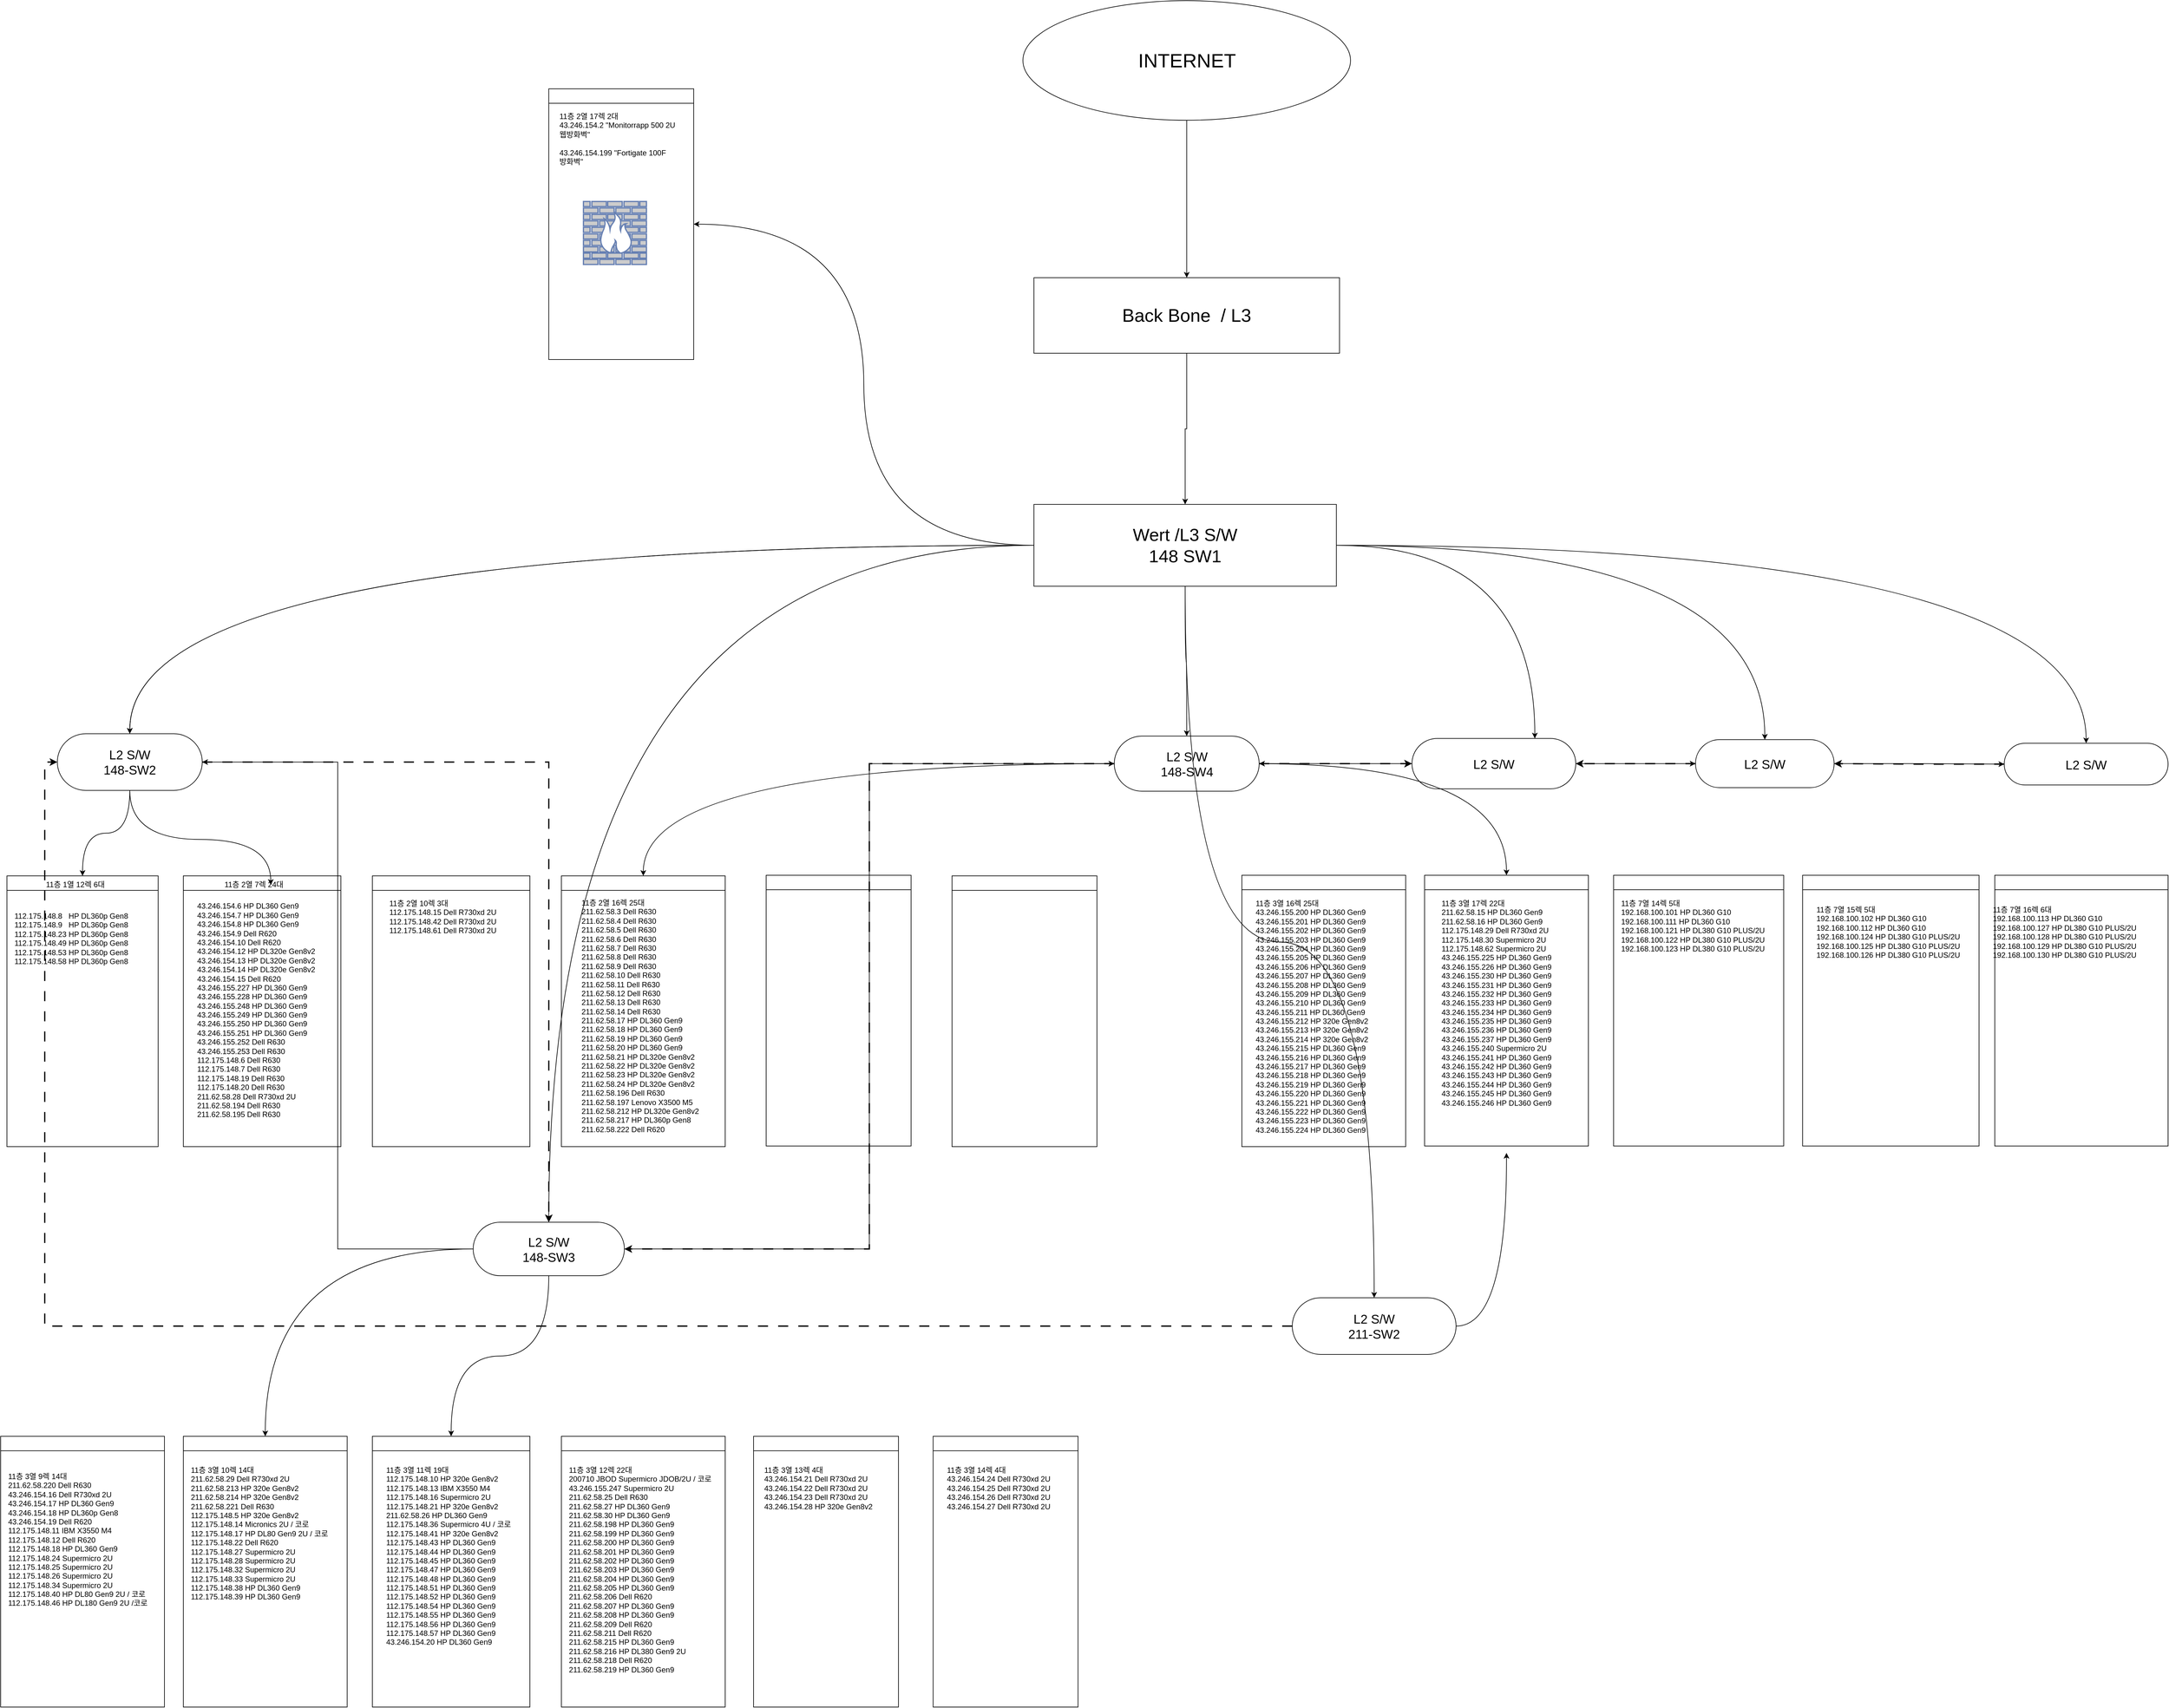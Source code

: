 <mxfile version="25.0.1">
  <diagram name="Page-1" id="d66fe2ae-3e9f-cf2f-6d29-e24063ad5d60">
    <mxGraphModel dx="4097" dy="3093" grid="1" gridSize="10" guides="1" tooltips="1" connect="1" arrows="1" fold="1" page="1" pageScale="1" pageWidth="1100" pageHeight="850" background="none" math="0" shadow="0">
      <root>
        <mxCell id="0" />
        <mxCell id="1" parent="0" />
        <mxCell id="PqdqEDUBdjDF1gWttpi3-37" value="&lt;span style=&quot;font-weight: 400;&quot;&gt;&amp;nbsp; &amp;nbsp; &amp;nbsp; &amp;nbsp; &amp;nbsp; &amp;nbsp; &amp;nbsp; &amp;nbsp; &amp;nbsp; 11층 1열 12렉 6대&lt;/span&gt;" style="swimlane;whiteSpace=wrap;html=1;rounded=0;align=left;verticalAlign=top;arcSize=50;fontFamily=Helvetica;fontSize=12;fontColor=default;fillColor=none;gradientColor=none;swimlaneLine=1;" vertex="1" parent="1">
          <mxGeometry x="170" y="560" width="240" height="430" as="geometry">
            <mxRectangle x="170" y="560" width="130" height="30" as="alternateBounds" />
          </mxGeometry>
        </mxCell>
        <mxCell id="PqdqEDUBdjDF1gWttpi3-35" value="112.175.148.8&amp;nbsp; &amp;nbsp;HP DL360p Gen8&#x9;&lt;br&gt;112.175.148.9&amp;nbsp; &amp;nbsp;HP DL360p Gen8&#x9;&lt;br&gt;112.175.148.23&#x9;&#x9;HP DL360p Gen8&#x9;&lt;br&gt;112.175.148.49&#x9;&#x9;HP DL360p Gen8&#x9;&lt;br&gt;112.175.148.53&#x9;&#x9;HP DL360p Gen8&#x9;&lt;br&gt;112.175.148.58&#x9;&#x9;HP DL360p Gen8" style="text;whiteSpace=wrap;html=1;fontFamily=Helvetica;fontSize=12;fontColor=default;" vertex="1" parent="PqdqEDUBdjDF1gWttpi3-37">
          <mxGeometry x="10" y="50" width="190" height="120" as="geometry" />
        </mxCell>
        <mxCell id="PqdqEDUBdjDF1gWttpi3-38" value="&lt;span style=&quot;font-weight: 400;&quot;&gt;&amp;nbsp; &amp;nbsp; &amp;nbsp; &amp;nbsp; &amp;nbsp; &amp;nbsp; &amp;nbsp; &amp;nbsp; &amp;nbsp; &amp;nbsp;11층 2열 7렉 24대&lt;/span&gt;" style="swimlane;whiteSpace=wrap;html=1;rounded=0;align=left;verticalAlign=top;arcSize=50;fontFamily=Helvetica;fontSize=12;fontColor=default;fillColor=none;gradientColor=none;swimlaneLine=1;" vertex="1" parent="1">
          <mxGeometry x="450" y="560" width="250" height="430" as="geometry">
            <mxRectangle x="170" y="560" width="130" height="30" as="alternateBounds" />
          </mxGeometry>
        </mxCell>
        <mxCell id="PqdqEDUBdjDF1gWttpi3-41" value="&lt;br&gt;43.246.154.6&#x9;&#x9;HP DL360 Gen9&#x9;&lt;br&gt;43.246.154.7&#x9;&#x9;HP DL360 Gen9&#x9;&lt;br&gt;43.246.154.8&#x9;&#x9;HP DL360 Gen9&#x9;&lt;br&gt;43.246.154.9&#x9;&#x9;Dell R620&#x9;&lt;br&gt;43.246.154.10&#x9;&#x9;Dell R620&#x9;&lt;br&gt;43.246.154.12&#x9;&#x9;HP DL320e Gen8v2&#x9;&lt;br&gt;43.246.154.13&#x9;&#x9;HP DL320e Gen8v2&#x9;&lt;br&gt;43.246.154.14&#x9;&#x9;HP DL320e Gen8v2&#x9;&lt;br&gt;43.246.154.15&#x9;&#x9;Dell R620&#x9;&lt;br&gt;43.246.155.227&#x9;&#x9;HP DL360 Gen9&#x9;&lt;br&gt;43.246.155.228&#x9;&#x9;HP DL360 Gen9&#x9;&lt;br&gt;43.246.155.248&#x9;&#x9;HP DL360 Gen9&#x9;&lt;br&gt;43.246.155.249&#x9;&#x9;HP DL360 Gen9&#x9;&lt;br&gt;43.246.155.250&#x9;&#x9;HP DL360 Gen9&#x9;&lt;br&gt;43.246.155.251&#x9;&#x9;HP DL360 Gen9&#x9;&lt;br&gt;43.246.155.252&#x9;&#x9;Dell R630&#x9;&lt;br&gt;43.246.155.253&#x9;&#x9;Dell R630&#x9;&lt;br&gt;112.175.148.6&#x9;&#x9;Dell R630&#x9;&lt;br&gt;112.175.148.7&#x9;&#x9;Dell R630&#x9;&lt;br&gt;112.175.148.19&#x9;&#x9;Dell R630&#x9;&lt;br&gt;112.175.148.20&#x9;&#x9;Dell R630&#x9;&lt;br&gt;211.62.58.28&#x9;&#x9;Dell R730xd 2U&#x9;&lt;br&gt;211.62.58.194&#x9;&#x9;Dell R630&#x9;&lt;br&gt;211.62.58.195&#x9;&#x9;Dell R630" style="text;whiteSpace=wrap;html=1;fontFamily=Helvetica;fontSize=12;fontColor=default;" vertex="1" parent="PqdqEDUBdjDF1gWttpi3-38">
          <mxGeometry x="20" y="20" width="190" height="380" as="geometry" />
        </mxCell>
        <mxCell id="PqdqEDUBdjDF1gWttpi3-43" value="" style="swimlane;whiteSpace=wrap;html=1;rounded=0;align=left;verticalAlign=top;arcSize=50;fontFamily=Helvetica;fontSize=12;fontColor=default;fillColor=none;gradientColor=none;swimlaneLine=1;" vertex="1" parent="1">
          <mxGeometry x="750" y="560" width="250" height="430" as="geometry">
            <mxRectangle x="170" y="560" width="130" height="30" as="alternateBounds" />
          </mxGeometry>
        </mxCell>
        <mxCell id="PqdqEDUBdjDF1gWttpi3-42" value="11층 2열 10렉 3대&#x9;&#x9;&#x9;&#xa;112.175.148.15&#x9;&#x9;Dell R730xd 2U&#x9;&#xa;112.175.148.42&#x9;&#x9;Dell R730xd 2U&#x9;&#xa;112.175.148.61&#x9;&#x9;Dell R730xd 2U" style="text;whiteSpace=wrap;html=1;fontFamily=Helvetica;fontSize=12;fontColor=default;" vertex="1" parent="PqdqEDUBdjDF1gWttpi3-43">
          <mxGeometry x="25" y="30" width="200" height="80" as="geometry" />
        </mxCell>
        <mxCell id="PqdqEDUBdjDF1gWttpi3-47" value="" style="swimlane;whiteSpace=wrap;html=1;rounded=0;align=left;verticalAlign=top;arcSize=50;fontFamily=Helvetica;fontSize=12;fontColor=default;fillColor=none;gradientColor=none;swimlaneLine=1;" vertex="1" parent="1">
          <mxGeometry x="1050" y="560" width="260" height="430" as="geometry">
            <mxRectangle x="170" y="560" width="130" height="30" as="alternateBounds" />
          </mxGeometry>
        </mxCell>
        <mxCell id="PqdqEDUBdjDF1gWttpi3-51" value="11층 2열 16렉 25대 &#x9;&#x9;&#x9;&#xa;211.62.58.3&#x9;&#x9;Dell R630&#x9;&#xa;211.62.58.4&#x9;&#x9;Dell R630&#x9;&#xa;211.62.58.5&#x9;&#x9;Dell R630&#x9;&#xa;211.62.58.6&#x9;&#x9;Dell R630&#x9;&#xa;211.62.58.7&#x9;&#x9;Dell R630&#x9;&#xa;211.62.58.8&#x9;&#x9;Dell R630&#x9;&#xa;211.62.58.9&#x9;&#x9;Dell R630&#x9;&#xa;211.62.58.10&#x9;&#x9;Dell R630&#x9;&#xa;211.62.58.11&#x9;&#x9;Dell R630&#x9;&#xa;211.62.58.12&#x9;&#x9;Dell R630&#x9;&#xa;211.62.58.13&#x9;&#x9;Dell R630&#x9;&#xa;211.62.58.14&#x9;&#x9;Dell R630&#x9;&#xa;211.62.58.17&#x9;&#x9;HP DL360 Gen9&#x9;&#xa;211.62.58.18&#x9;&#x9;HP DL360 Gen9&#x9;&#xa;211.62.58.19&#x9;&#x9;HP DL360 Gen9&#x9;&#xa;211.62.58.20&#x9;&#x9;HP DL360 Gen9&#x9;&#xa;211.62.58.21&#x9;&#x9;HP DL320e Gen8v2&#x9;&#xa;211.62.58.22&#x9;&#x9;HP DL320e Gen8v2&#x9;&#xa;211.62.58.23&#x9;&#x9;HP DL320e Gen8v2&#x9;&#xa;211.62.58.24&#x9;&#x9;HP DL320e Gen8v2&#x9;&#xa;211.62.58.196&#x9;&#x9;Dell R630&#x9;&#xa;211.62.58.197&#x9;&#x9;Lenovo X3500 M5&#x9;&#xa;211.62.58.212&#x9;&#x9;HP DL320e Gen8v2&#x9;&#xa;211.62.58.217&#x9;&#x9;HP DL360p Gen8&#x9;&#xa;211.62.58.222&#x9;&#x9;Dell R620" style="text;whiteSpace=wrap;html=1;fontFamily=Helvetica;fontSize=12;fontColor=default;" vertex="1" parent="PqdqEDUBdjDF1gWttpi3-47">
          <mxGeometry x="30" y="29" width="230" height="400" as="geometry" />
        </mxCell>
        <mxCell id="PqdqEDUBdjDF1gWttpi3-55" value="" style="swimlane;whiteSpace=wrap;html=1;rounded=0;align=left;verticalAlign=top;arcSize=50;fontFamily=Helvetica;fontSize=12;fontColor=default;fillColor=none;gradientColor=none;swimlaneLine=1;" vertex="1" parent="1">
          <mxGeometry x="160" y="1450" width="260" height="430" as="geometry">
            <mxRectangle x="170" y="560" width="130" height="30" as="alternateBounds" />
          </mxGeometry>
        </mxCell>
        <mxCell id="PqdqEDUBdjDF1gWttpi3-65" value="11층 3열 9렉 14대&#x9;&#x9;&#x9;&#xa;211.62.58.220&#x9;&#x9;Dell R630&#x9;&#xa;43.246.154.16&#x9;&#x9;Dell R730xd 2U&#x9;&#xa;43.246.154.17&#x9;&#x9;HP DL360 Gen9&#x9;&#xa;43.246.154.18&#x9;&#x9;HP DL360p Gen8&#x9;&#xa;43.246.154.19&#x9;&#x9;Dell R620&#x9;&#xa;112.175.148.11&#x9;&#x9;IBM X3550 M4&#x9;&#xa;112.175.148.12&#x9;&#x9;Dell R620&#x9;&#xa;112.175.148.18&#x9;&#x9;HP DL360 Gen9&#x9;&#xa;112.175.148.24&#x9;&#x9;Supermicro 2U&#x9;&#xa;112.175.148.25&#x9;&#x9;Supermicro 2U&#x9;&#xa;112.175.148.26&#x9;&#x9;Supermicro 2U&#x9;&#xa;112.175.148.34&#x9;&#x9;Supermicro 2U&#x9;&#xa;112.175.148.40&#x9;&#x9;HP DL80 Gen9 2U / 코로&#x9;&#xa;112.175.148.46&#x9;&#x9;HP DL180 Gen9 2U /코로" style="text;whiteSpace=wrap;html=1;fontFamily=Helvetica;fontSize=12;fontColor=default;" vertex="1" parent="PqdqEDUBdjDF1gWttpi3-55">
          <mxGeometry x="10" y="50" width="250" height="240" as="geometry" />
        </mxCell>
        <mxCell id="PqdqEDUBdjDF1gWttpi3-57" value="" style="swimlane;whiteSpace=wrap;html=1;rounded=0;align=left;verticalAlign=top;arcSize=50;fontFamily=Helvetica;fontSize=12;fontColor=default;fillColor=none;gradientColor=none;swimlaneLine=1;" vertex="1" parent="1">
          <mxGeometry x="1030" y="-690" width="230" height="430" as="geometry">
            <mxRectangle x="170" y="560" width="130" height="30" as="alternateBounds" />
          </mxGeometry>
        </mxCell>
        <mxCell id="PqdqEDUBdjDF1gWttpi3-50" value="11층 2열 17렉 2대&#x9;&#x9;&#x9;&#xa;43.246.154.2&#x9;&#x9;&quot;Monitorrapp 500 2U&#xa;웹방화벽&quot;&#x9;&#xa;&#x9;&#x9;&#x9;&#xa;43.246.154.199&#x9;&#x9;&quot;Fortigate 100F&#xa;방화벽&quot;" style="text;whiteSpace=wrap;html=1;fontFamily=Helvetica;fontSize=12;fontColor=default;" vertex="1" parent="PqdqEDUBdjDF1gWttpi3-57">
          <mxGeometry x="15" y="30" width="200" height="100" as="geometry" />
        </mxCell>
        <mxCell id="PqdqEDUBdjDF1gWttpi3-92" value="" style="fontColor=#0066CC;verticalAlign=top;verticalLabelPosition=bottom;labelPosition=center;align=center;html=1;outlineConnect=0;fillColor=#CCCCCC;strokeColor=#6881B3;gradientColor=none;gradientDirection=north;strokeWidth=2;shape=mxgraph.networks.firewall;rounded=1;arcSize=50;fontFamily=Helvetica;fontSize=12;" vertex="1" parent="PqdqEDUBdjDF1gWttpi3-57">
          <mxGeometry x="55" y="179" width="100" height="100" as="geometry" />
        </mxCell>
        <mxCell id="PqdqEDUBdjDF1gWttpi3-58" value="" style="swimlane;whiteSpace=wrap;html=1;rounded=0;align=left;verticalAlign=top;arcSize=50;fontFamily=Helvetica;fontSize=12;fontColor=default;fillColor=none;gradientColor=none;swimlaneLine=1;" vertex="1" parent="1">
          <mxGeometry x="1670" y="560" width="230" height="430" as="geometry">
            <mxRectangle x="170" y="560" width="130" height="30" as="alternateBounds" />
          </mxGeometry>
        </mxCell>
        <mxCell id="PqdqEDUBdjDF1gWttpi3-60" value="" style="swimlane;whiteSpace=wrap;html=1;rounded=0;align=left;verticalAlign=top;arcSize=50;fontFamily=Helvetica;fontSize=12;fontColor=default;fillColor=none;gradientColor=none;swimlaneLine=1;" vertex="1" parent="1">
          <mxGeometry x="450" y="1450" width="260" height="430" as="geometry">
            <mxRectangle x="170" y="560" width="130" height="30" as="alternateBounds" />
          </mxGeometry>
        </mxCell>
        <mxCell id="PqdqEDUBdjDF1gWttpi3-66" value="11층 3열 10렉 14대&#x9;&#x9;&#x9;&#xa;211.62.58.29&#x9;&#x9;Dell R730xd 2U&#x9;&#xa;211.62.58.213&#x9;&#x9;HP 320e Gen8v2&#x9;&#xa;211.62.58.214&#x9;&#x9;HP 320e Gen8v2&#x9;&#xa;211.62.58.221&#x9;&#x9;Dell R630&#x9;&#xa;112.175.148.5&#x9;&#x9;HP 320e Gen8v2&#x9;&#xa;112.175.148.14&#x9;&#x9;Micronics 2U / 코로&#x9;&#xa;112.175.148.17&#x9;&#x9;HP DL80 Gen9 2U / 코로&#x9;&#xa;112.175.148.22&#x9;&#x9;Dell R620&#x9;&#xa;112.175.148.27&#x9;&#x9;Supermicro 2U&#x9;&#xa;112.175.148.28&#x9;&#x9;Supermicro 2U&#x9;&#xa;112.175.148.32&#x9;&#x9;Supermicro 2U&#x9;&#xa;112.175.148.33&#x9;&#x9;Supermicro 2U&#x9;&#xa;112.175.148.38&#x9;&#x9;HP DL360 Gen9&#x9;&#xa;112.175.148.39&#x9;&#x9;HP DL360 Gen9" style="text;whiteSpace=wrap;html=1;fontFamily=Helvetica;fontSize=12;fontColor=default;" vertex="1" parent="PqdqEDUBdjDF1gWttpi3-60">
          <mxGeometry x="10" y="40" width="250" height="240" as="geometry" />
        </mxCell>
        <mxCell id="PqdqEDUBdjDF1gWttpi3-61" value="" style="swimlane;whiteSpace=wrap;html=1;rounded=0;align=left;verticalAlign=top;arcSize=50;fontFamily=Helvetica;fontSize=12;fontColor=default;fillColor=none;gradientColor=none;swimlaneLine=1;" vertex="1" parent="1">
          <mxGeometry x="750" y="1450" width="250" height="430" as="geometry">
            <mxRectangle x="170" y="560" width="130" height="30" as="alternateBounds" />
          </mxGeometry>
        </mxCell>
        <mxCell id="PqdqEDUBdjDF1gWttpi3-67" value="11층 3열 11렉 19대&#x9;&#x9;&#x9;&#xa;112.175.148.10&#x9;&#x9;HP 320e Gen8v2&#x9;&#xa;112.175.148.13&#x9;&#x9;IBM X3550 M4&#x9;&#xa;112.175.148.16&#x9;&#x9;Supermicro 2U&#x9;&#xa;112.175.148.21&#x9;&#x9;HP 320e Gen8v2&#x9;&#xa;211.62.58.26&#x9;&#x9;HP DL360 Gen9&#x9;&#xa;112.175.148.36&#x9;&#x9;Supermicro 4U / 코로&#x9;&#xa;112.175.148.41&#x9;&#x9;HP 320e Gen8v2&#x9;&#xa;112.175.148.43&#x9;&#x9;HP DL360 Gen9&#x9;&#xa;112.175.148.44&#x9;&#x9;HP DL360 Gen9&#x9;&#xa;112.175.148.45&#x9;&#x9;HP DL360 Gen9&#x9;&#xa;112.175.148.47&#x9;&#x9;HP DL360 Gen9&#x9;&#xa;112.175.148.48&#x9;&#x9;HP DL360 Gen9&#x9;&#xa;112.175.148.51&#x9;&#x9;HP DL360 Gen9&#x9;&#xa;112.175.148.52&#x9;&#x9;HP DL360 Gen9&#x9;&#xa;112.175.148.54&#x9;&#x9;HP DL360 Gen9&#x9;&#xa;112.175.148.55&#x9;&#x9;HP DL360 Gen9&#x9;&#xa;112.175.148.56&#x9;&#x9;HP DL360 Gen9&#x9;&#xa;112.175.148.57&#x9;&#x9;HP DL360 Gen9&#x9;&#xa;43.246.154.20&#x9;&#x9;HP DL360 Gen9" style="text;whiteSpace=wrap;html=1;fontFamily=Helvetica;fontSize=12;fontColor=default;" vertex="1" parent="PqdqEDUBdjDF1gWttpi3-61">
          <mxGeometry x="20" y="40" width="230" height="310" as="geometry" />
        </mxCell>
        <mxCell id="PqdqEDUBdjDF1gWttpi3-62" value="" style="swimlane;whiteSpace=wrap;html=1;rounded=0;align=left;verticalAlign=top;arcSize=50;fontFamily=Helvetica;fontSize=12;fontColor=default;fillColor=none;gradientColor=none;swimlaneLine=1;" vertex="1" parent="1">
          <mxGeometry x="1050" y="1450" width="260" height="430" as="geometry">
            <mxRectangle x="170" y="560" width="130" height="30" as="alternateBounds" />
          </mxGeometry>
        </mxCell>
        <mxCell id="PqdqEDUBdjDF1gWttpi3-68" value="11층 3열 12렉 22대&#x9;&#x9;&#x9;&#xa;200710 JBOD&#x9;&#x9;Supermicro JDOB/2U / 코로&#x9;&#xa;43.246.155.247&#x9;&#x9;Supermicro 2U&#x9;&#xa;211.62.58.25&#x9;&#x9;Dell R630&#x9;&#xa;211.62.58.27&#x9;&#x9;HP DL360 Gen9&#x9;&#xa;211.62.58.30&#x9;&#x9;HP DL360 Gen9&#x9;&#xa;211.62.58.198&#x9;&#x9;HP DL360 Gen9&#x9;&#xa;211.62.58.199&#x9;&#x9;HP DL360 Gen9&#x9;&#xa;211.62.58.200&#x9;&#x9;HP DL360 Gen9&#x9;&#xa;211.62.58.201&#x9;&#x9;HP DL360 Gen9&#x9;&#xa;211.62.58.202&#x9;&#x9;HP DL360 Gen9&#x9;&#xa;211.62.58.203&#x9;&#x9;HP DL360 Gen9&#x9;&#xa;211.62.58.204&#x9;&#x9;HP DL360 Gen9&#x9;&#xa;211.62.58.205&#x9;&#x9;HP DL360 Gen9&#x9;&#xa;211.62.58.206&#x9;&#x9;Dell R620&#x9;&#xa;211.62.58.207&#x9;&#x9;HP DL360 Gen9&#x9;&#xa;211.62.58.208&#x9;&#x9;HP DL360 Gen9&#x9;&#xa;211.62.58.209&#x9;&#x9;Dell R620&#x9;&#xa;211.62.58.211&#x9;&#x9;Dell R620&#x9;&#xa;211.62.58.215&#x9;&#x9;HP DL360 Gen9&#x9;&#xa;211.62.58.216&#x9;&#x9;HP DL380 Gen9 2U&#x9;&#xa;211.62.58.218&#x9;&#x9;Dell R620&#x9;&#xa;211.62.58.219&#x9;&#x9;HP DL360 Gen9" style="text;whiteSpace=wrap;html=1;fontFamily=Helvetica;fontSize=12;fontColor=default;" vertex="1" parent="PqdqEDUBdjDF1gWttpi3-62">
          <mxGeometry x="10" y="40" width="250" height="350" as="geometry" />
        </mxCell>
        <mxCell id="PqdqEDUBdjDF1gWttpi3-63" value="" style="swimlane;whiteSpace=wrap;html=1;rounded=0;align=left;verticalAlign=top;arcSize=50;fontFamily=Helvetica;fontSize=12;fontColor=default;fillColor=none;gradientColor=none;swimlaneLine=1;" vertex="1" parent="1">
          <mxGeometry x="1355" y="1450" width="230" height="430" as="geometry">
            <mxRectangle x="170" y="560" width="130" height="30" as="alternateBounds" />
          </mxGeometry>
        </mxCell>
        <mxCell id="PqdqEDUBdjDF1gWttpi3-70" value="11층 3열 13렉 4대&#x9;&#x9;&#x9;&#xa;43.246.154.21&#x9;&#x9;Dell R730xd 2U&#x9;&#xa;43.246.154.22&#x9;&#x9;Dell R730xd 2U&#x9;&#xa;43.246.154.23&#x9;&#x9;Dell R730xd 2U&#x9;&#xa;43.246.154.28&#x9;&#x9;HP 320e Gen8v2" style="text;whiteSpace=wrap;html=1;fontFamily=Helvetica;fontSize=12;fontColor=default;" vertex="1" parent="PqdqEDUBdjDF1gWttpi3-63">
          <mxGeometry x="15" y="40" width="210" height="100" as="geometry" />
        </mxCell>
        <mxCell id="PqdqEDUBdjDF1gWttpi3-64" value="" style="swimlane;whiteSpace=wrap;html=1;rounded=0;align=left;verticalAlign=top;arcSize=50;fontFamily=Helvetica;fontSize=12;fontColor=default;fillColor=none;gradientColor=none;swimlaneLine=1;" vertex="1" parent="1">
          <mxGeometry x="1640" y="1450" width="230" height="430" as="geometry">
            <mxRectangle x="170" y="560" width="130" height="30" as="alternateBounds" />
          </mxGeometry>
        </mxCell>
        <mxCell id="PqdqEDUBdjDF1gWttpi3-71" value="11층 3열 14렉 4대&#x9;&#x9;&#x9;&#xa;43.246.154.24&#x9;&#x9;Dell R730xd 2U&#x9;&#xa;43.246.154.25&#x9;&#x9;Dell R730xd 2U&#x9;&#xa;43.246.154.26&#x9;&#x9;Dell R730xd 2U&#x9;&#xa;43.246.154.27&#x9;&#x9;Dell R730xd 2U" style="text;whiteSpace=wrap;html=1;fontFamily=Helvetica;fontSize=12;fontColor=default;" vertex="1" parent="PqdqEDUBdjDF1gWttpi3-64">
          <mxGeometry x="20" y="40" width="200" height="100" as="geometry" />
        </mxCell>
        <mxCell id="PqdqEDUBdjDF1gWttpi3-72" value="" style="swimlane;whiteSpace=wrap;html=1;rounded=0;align=left;verticalAlign=top;arcSize=50;fontFamily=Helvetica;fontSize=12;fontColor=default;fillColor=none;gradientColor=none;swimlaneLine=1;" vertex="1" parent="1">
          <mxGeometry x="2130" y="559" width="260" height="431" as="geometry">
            <mxRectangle x="170" y="560" width="130" height="30" as="alternateBounds" />
          </mxGeometry>
        </mxCell>
        <mxCell id="PqdqEDUBdjDF1gWttpi3-84" value="11층 3열 16렉 25대&#x9;&#x9;&#x9;&#xa;43.246.155.200&#x9;&#x9;HP DL360 Gen9&#x9;&#xa;43.246.155.201&#x9;&#x9;HP DL360 Gen9&#x9;&#xa;43.246.155.202&#x9;&#x9;HP DL360 Gen9&#x9;&#xa;43.246.155.203&#x9;&#x9;HP DL360 Gen9&#x9;&#xa;43.246.155.204&#x9;&#x9;HP DL360 Gen9&#x9;&#xa;43.246.155.205&#x9;&#x9;HP DL360 Gen9&#x9;&#xa;43.246.155.206&#x9;&#x9;HP DL360 Gen9&#x9;&#xa;43.246.155.207&#x9;&#x9;HP DL360 Gen9&#x9;&#xa;43.246.155.208&#x9;&#x9;HP DL360 Gen9&#x9;&#xa;43.246.155.209&#x9;&#x9;HP DL360 Gen9&#x9;&#xa;43.246.155.210&#x9;&#x9;HP DL360 Gen9&#x9;&#xa;43.246.155.211&#x9;&#x9;HP DL360 Gen9&#x9;&#xa;43.246.155.212&#x9;&#x9;HP 320e Gen8v2&#x9;&#xa;43.246.155.213&#x9;&#x9;HP 320e Gen8v2&#x9;&#xa;43.246.155.214&#x9;&#x9;HP 320e Gen8v2&#x9;&#xa;43.246.155.215&#x9;&#x9;HP DL360 Gen9&#x9;&#xa;43.246.155.216&#x9;&#x9;HP DL360 Gen9&#x9;&#xa;43.246.155.217&#x9;&#x9;HP DL360 Gen9&#x9;&#xa;43.246.155.218&#x9;&#x9;HP DL360 Gen9&#x9;&#xa;43.246.155.219&#x9;&#x9;HP DL360 Gen9&#x9;&#xa;43.246.155.220&#x9;&#x9;HP DL360 Gen9&#x9;&#xa;43.246.155.221&#x9;&#x9;HP DL360 Gen9&#x9;&#xa;43.246.155.222&#x9;&#x9;HP DL360 Gen9&#x9;&#xa;43.246.155.223&#x9;&#x9;HP DL360 Gen9&#x9;&#xa;43.246.155.224&#x9;&#x9;HP DL360 Gen9" style="text;whiteSpace=wrap;html=1;fontFamily=Helvetica;fontSize=12;fontColor=default;" vertex="1" parent="PqdqEDUBdjDF1gWttpi3-72">
          <mxGeometry x="20" y="31" width="210" height="400" as="geometry" />
        </mxCell>
        <mxCell id="PqdqEDUBdjDF1gWttpi3-74" value="" style="swimlane;whiteSpace=wrap;html=1;rounded=0;align=left;verticalAlign=top;arcSize=50;fontFamily=Helvetica;fontSize=12;fontColor=default;fillColor=none;gradientColor=none;swimlaneLine=1;" vertex="1" parent="1">
          <mxGeometry x="2420" y="559" width="260" height="430" as="geometry">
            <mxRectangle x="170" y="560" width="130" height="30" as="alternateBounds" />
          </mxGeometry>
        </mxCell>
        <mxCell id="PqdqEDUBdjDF1gWttpi3-86" value="11층 3열 17렉 22대&#x9;&#x9;&#x9;&#xa;211.62.58.15&#x9;&#x9;HP DL360 Gen9&#x9;&#xa;211.62.58.16&#x9;&#x9;HP DL360 Gen9&#x9;&#xa;112.175.148.29&#x9;&#x9;Dell R730xd 2U&#x9;&#xa;112.175.148.30&#x9;&#x9;Supermicro 2U&#x9;&#xa;112.175.148.62&#x9;&#x9;Supermicro 2U&#x9;&#xa;43.246.155.225&#x9;&#x9;HP DL360 Gen9&#x9;&#xa;43.246.155.226&#x9;&#x9;HP DL360 Gen9&#x9;&#xa;43.246.155.230&#x9;&#x9;HP DL360 Gen9&#x9;&#xa;43.246.155.231&#x9;&#x9;HP DL360 Gen9&#x9;&#xa;43.246.155.232&#x9;&#x9;HP DL360 Gen9&#x9;&#xa;43.246.155.233&#x9;&#x9;HP DL360 Gen9&#x9;&#xa;43.246.155.234&#x9;&#x9;HP DL360 Gen9&#x9;&#xa;43.246.155.235&#x9;&#x9;HP DL360 Gen9&#x9;&#xa;43.246.155.236&#x9;&#x9;HP DL360 Gen9&#x9;&#xa;43.246.155.237&#x9;&#x9;HP DL360 Gen9&#x9;&#xa;43.246.155.240&#x9;&#x9;Supermicro 2U&#x9;&#xa;43.246.155.241&#x9;&#x9;HP DL360 Gen9&#x9;&#xa;43.246.155.242&#x9;&#x9;HP DL360 Gen9&#x9;&#xa;43.246.155.243&#x9;&#x9;HP DL360 Gen9&#x9;&#xa;43.246.155.244&#x9;&#x9;HP DL360 Gen9&#x9;&#xa;43.246.155.245&#x9;&#x9;HP DL360 Gen9&#x9;&#xa;43.246.155.246&#x9;&#x9;HP DL360 Gen9" style="text;whiteSpace=wrap;html=1;fontFamily=Helvetica;fontSize=12;fontColor=default;" vertex="1" parent="PqdqEDUBdjDF1gWttpi3-74">
          <mxGeometry x="25" y="31" width="210" height="350" as="geometry" />
        </mxCell>
        <mxCell id="PqdqEDUBdjDF1gWttpi3-76" value="" style="swimlane;whiteSpace=wrap;html=1;rounded=0;align=left;verticalAlign=top;arcSize=50;fontFamily=Helvetica;fontSize=12;fontColor=default;fillColor=none;gradientColor=none;swimlaneLine=1;" vertex="1" parent="1">
          <mxGeometry x="2720" y="559" width="270" height="430" as="geometry">
            <mxRectangle x="170" y="560" width="130" height="30" as="alternateBounds" />
          </mxGeometry>
        </mxCell>
        <mxCell id="PqdqEDUBdjDF1gWttpi3-87" value="11층 7열 14렉 5대&#x9;&#x9;&#x9;&#xa;192.168.100.101&#x9;&#x9;HP DL360 G10&#x9;&#xa;192.168.100.111&#x9;&#x9;HP DL360 G10&#x9;&#xa;192.168.100.121&#x9;&#x9;HP DL380 G10 PLUS/2U&#x9;&#xa;192.168.100.122&#x9;&#x9;HP DL380 G10 PLUS/2U&#x9;&#xa;192.168.100.123&#x9;&#x9;HP DL380 G10 PLUS/2U" style="text;whiteSpace=wrap;html=1;fontFamily=Helvetica;fontSize=12;fontColor=default;" vertex="1" parent="PqdqEDUBdjDF1gWttpi3-76">
          <mxGeometry x="10" y="31" width="260" height="110" as="geometry" />
        </mxCell>
        <mxCell id="PqdqEDUBdjDF1gWttpi3-78" value="" style="swimlane;whiteSpace=wrap;html=1;rounded=0;align=left;verticalAlign=top;arcSize=50;fontFamily=Helvetica;fontSize=12;fontColor=default;fillColor=none;gradientColor=none;swimlaneLine=1;" vertex="1" parent="1">
          <mxGeometry x="3020" y="559" width="280" height="430" as="geometry">
            <mxRectangle x="170" y="560" width="130" height="30" as="alternateBounds" />
          </mxGeometry>
        </mxCell>
        <mxCell id="PqdqEDUBdjDF1gWttpi3-89" value="11층 7열 15렉 5대&#x9;&#x9;&#x9;&#xa;192.168.100.102&#x9;&#x9;HP DL360 G10&#x9;&#xa;192.168.100.112&#x9;&#x9;HP DL360 G10&#x9;&#xa;192.168.100.124&#x9;&#x9;HP DL380 G10 PLUS/2U&#x9;&#xa;192.168.100.125&#x9;&#x9;HP DL380 G10 PLUS/2U&#x9;&#xa;192.168.100.126&#x9;&#x9;HP DL380 G10 PLUS/2U" style="text;whiteSpace=wrap;html=1;fontFamily=Helvetica;fontSize=12;fontColor=default;" vertex="1" parent="PqdqEDUBdjDF1gWttpi3-78">
          <mxGeometry x="20" y="41" width="260" height="110" as="geometry" />
        </mxCell>
        <mxCell id="PqdqEDUBdjDF1gWttpi3-80" value="" style="swimlane;whiteSpace=wrap;html=1;rounded=0;align=left;verticalAlign=top;arcSize=50;fontFamily=Helvetica;fontSize=12;fontColor=default;fillColor=none;gradientColor=none;swimlaneLine=1;" vertex="1" parent="1">
          <mxGeometry x="3325" y="559" width="275" height="430" as="geometry">
            <mxRectangle x="170" y="560" width="130" height="30" as="alternateBounds" />
          </mxGeometry>
        </mxCell>
        <mxCell id="PqdqEDUBdjDF1gWttpi3-90" value="11층 7열 16렉 6대&#x9;&#x9;&#x9;&#xa;192.168.100.113&#x9;&#x9;HP DL360 G10&#x9;&#xa;192.168.100.127&#x9;&#x9;HP DL380 G10 PLUS/2U&#x9;&#xa;192.168.100.128&#x9;&#x9;HP DL380 G10 PLUS/2U&#x9;&#xa;192.168.100.129&#x9;&#x9;HP DL380 G10 PLUS/2U&#x9;&#xa;192.168.100.130&#x9;&#x9;HP DL380 G10 PLUS/2U" style="text;whiteSpace=wrap;html=1;fontFamily=Helvetica;fontSize=12;fontColor=default;" vertex="1" parent="PqdqEDUBdjDF1gWttpi3-80">
          <mxGeometry x="-5" y="41" width="260" height="110" as="geometry" />
        </mxCell>
        <mxCell id="PqdqEDUBdjDF1gWttpi3-135" style="edgeStyle=orthogonalEdgeStyle;rounded=0;orthogonalLoop=1;jettySize=auto;html=1;entryX=0.5;entryY=0;entryDx=0;entryDy=0;fontFamily=Helvetica;fontSize=12;fontColor=default;" edge="1" parent="1" source="PqdqEDUBdjDF1gWttpi3-96" target="PqdqEDUBdjDF1gWttpi3-99">
          <mxGeometry relative="1" as="geometry" />
        </mxCell>
        <mxCell id="PqdqEDUBdjDF1gWttpi3-96" value="Back Bone&amp;nbsp; /&amp;nbsp;&lt;span style=&quot;background-color: initial;&quot;&gt;L3&lt;/span&gt;" style="rounded=0;whiteSpace=wrap;html=1;align=center;verticalAlign=middle;arcSize=50;fontFamily=Helvetica;fontSize=29;fontColor=default;fillColor=none;gradientColor=none;" vertex="1" parent="1">
          <mxGeometry x="1800" y="-390" width="485" height="120" as="geometry" />
        </mxCell>
        <mxCell id="PqdqEDUBdjDF1gWttpi3-114" style="edgeStyle=orthogonalEdgeStyle;rounded=0;orthogonalLoop=1;jettySize=auto;html=1;entryX=0;entryY=0.5;entryDx=0;entryDy=0;fontFamily=Helvetica;fontSize=12;fontColor=default;dashed=1;dashPattern=8 8;strokeWidth=2;" edge="1" parent="1" source="PqdqEDUBdjDF1gWttpi3-97" target="PqdqEDUBdjDF1gWttpi3-113">
          <mxGeometry relative="1" as="geometry" />
        </mxCell>
        <mxCell id="PqdqEDUBdjDF1gWttpi3-162" style="edgeStyle=orthogonalEdgeStyle;rounded=0;orthogonalLoop=1;jettySize=auto;html=1;fontFamily=Helvetica;fontSize=12;fontColor=default;curved=1;" edge="1" parent="1" source="PqdqEDUBdjDF1gWttpi3-97">
          <mxGeometry relative="1" as="geometry">
            <mxPoint x="2550" y="1000" as="targetPoint" />
          </mxGeometry>
        </mxCell>
        <mxCell id="PqdqEDUBdjDF1gWttpi3-97" value="&lt;div&gt;&lt;span style=&quot;background-color: initial;&quot;&gt;L2 S/W&lt;/span&gt;&lt;/div&gt;&lt;div&gt;211-SW2&lt;/div&gt;" style="rounded=1;whiteSpace=wrap;html=1;align=center;verticalAlign=middle;arcSize=50;fontFamily=Helvetica;fontSize=20;fontColor=default;fillColor=none;gradientColor=none;" vertex="1" parent="1">
          <mxGeometry x="2210" y="1230" width="260" height="90" as="geometry" />
        </mxCell>
        <mxCell id="PqdqEDUBdjDF1gWttpi3-146" style="edgeStyle=orthogonalEdgeStyle;rounded=0;orthogonalLoop=1;jettySize=auto;html=1;entryX=1;entryY=0.5;entryDx=0;entryDy=0;fontFamily=Helvetica;fontSize=12;fontColor=default;" edge="1" parent="1" source="PqdqEDUBdjDF1gWttpi3-98" target="PqdqEDUBdjDF1gWttpi3-113">
          <mxGeometry relative="1" as="geometry" />
        </mxCell>
        <mxCell id="PqdqEDUBdjDF1gWttpi3-150" style="edgeStyle=orthogonalEdgeStyle;rounded=0;orthogonalLoop=1;jettySize=auto;html=1;entryX=0;entryY=0.5;entryDx=0;entryDy=0;fontFamily=Helvetica;fontSize=12;fontColor=default;" edge="1" parent="1" source="PqdqEDUBdjDF1gWttpi3-98" target="PqdqEDUBdjDF1gWttpi3-120">
          <mxGeometry relative="1" as="geometry" />
        </mxCell>
        <mxCell id="PqdqEDUBdjDF1gWttpi3-166" style="edgeStyle=orthogonalEdgeStyle;rounded=0;orthogonalLoop=1;jettySize=auto;html=1;entryX=0.5;entryY=0;entryDx=0;entryDy=0;fontFamily=Helvetica;fontSize=12;fontColor=default;curved=1;" edge="1" parent="1" source="PqdqEDUBdjDF1gWttpi3-98" target="PqdqEDUBdjDF1gWttpi3-61">
          <mxGeometry relative="1" as="geometry" />
        </mxCell>
        <mxCell id="PqdqEDUBdjDF1gWttpi3-167" style="edgeStyle=orthogonalEdgeStyle;rounded=0;orthogonalLoop=1;jettySize=auto;html=1;entryX=0.5;entryY=0;entryDx=0;entryDy=0;fontFamily=Helvetica;fontSize=12;fontColor=default;curved=1;" edge="1" parent="1" source="PqdqEDUBdjDF1gWttpi3-98" target="PqdqEDUBdjDF1gWttpi3-60">
          <mxGeometry relative="1" as="geometry" />
        </mxCell>
        <mxCell id="PqdqEDUBdjDF1gWttpi3-98" value="&lt;div&gt;&lt;span style=&quot;background-color: initial;&quot;&gt;L2 S/W&lt;/span&gt;&lt;/div&gt;&lt;div&gt;&lt;span style=&quot;background-color: initial;&quot;&gt;148-SW3&lt;/span&gt;&lt;/div&gt;" style="rounded=1;whiteSpace=wrap;html=1;align=center;verticalAlign=middle;arcSize=50;fontFamily=Helvetica;fontSize=20;fontColor=default;fillColor=none;gradientColor=none;" vertex="1" parent="1">
          <mxGeometry x="910" y="1110" width="240" height="85" as="geometry" />
        </mxCell>
        <mxCell id="PqdqEDUBdjDF1gWttpi3-130" style="edgeStyle=orthogonalEdgeStyle;rounded=0;orthogonalLoop=1;jettySize=auto;html=1;entryX=0.75;entryY=0;entryDx=0;entryDy=0;fontFamily=Helvetica;fontSize=12;fontColor=default;curved=1;" edge="1" parent="1" source="PqdqEDUBdjDF1gWttpi3-99" target="PqdqEDUBdjDF1gWttpi3-102">
          <mxGeometry relative="1" as="geometry" />
        </mxCell>
        <mxCell id="PqdqEDUBdjDF1gWttpi3-131" style="edgeStyle=orthogonalEdgeStyle;rounded=0;orthogonalLoop=1;jettySize=auto;html=1;entryX=0.5;entryY=0;entryDx=0;entryDy=0;fontFamily=Helvetica;fontSize=12;fontColor=default;curved=1;" edge="1" parent="1" source="PqdqEDUBdjDF1gWttpi3-99" target="PqdqEDUBdjDF1gWttpi3-104">
          <mxGeometry relative="1" as="geometry" />
        </mxCell>
        <mxCell id="PqdqEDUBdjDF1gWttpi3-132" style="edgeStyle=orthogonalEdgeStyle;rounded=0;orthogonalLoop=1;jettySize=auto;html=1;entryX=0.5;entryY=0;entryDx=0;entryDy=0;fontFamily=Helvetica;fontSize=12;fontColor=default;curved=1;" edge="1" parent="1" source="PqdqEDUBdjDF1gWttpi3-99" target="PqdqEDUBdjDF1gWttpi3-98">
          <mxGeometry relative="1" as="geometry" />
        </mxCell>
        <mxCell id="PqdqEDUBdjDF1gWttpi3-133" style="edgeStyle=orthogonalEdgeStyle;rounded=0;orthogonalLoop=1;jettySize=auto;html=1;entryX=0.5;entryY=0;entryDx=0;entryDy=0;fontFamily=Helvetica;fontSize=12;fontColor=default;curved=1;" edge="1" parent="1" source="PqdqEDUBdjDF1gWttpi3-99" target="PqdqEDUBdjDF1gWttpi3-120">
          <mxGeometry relative="1" as="geometry" />
        </mxCell>
        <mxCell id="PqdqEDUBdjDF1gWttpi3-134" style="edgeStyle=orthogonalEdgeStyle;rounded=0;orthogonalLoop=1;jettySize=auto;html=1;entryX=0.5;entryY=0;entryDx=0;entryDy=0;fontFamily=Helvetica;fontSize=12;fontColor=default;curved=1;" edge="1" parent="1" source="PqdqEDUBdjDF1gWttpi3-99" target="PqdqEDUBdjDF1gWttpi3-113">
          <mxGeometry relative="1" as="geometry" />
        </mxCell>
        <mxCell id="PqdqEDUBdjDF1gWttpi3-153" style="edgeStyle=orthogonalEdgeStyle;rounded=0;orthogonalLoop=1;jettySize=auto;html=1;fontFamily=Helvetica;fontSize=12;fontColor=default;curved=1;" edge="1" parent="1" source="PqdqEDUBdjDF1gWttpi3-99" target="PqdqEDUBdjDF1gWttpi3-142">
          <mxGeometry relative="1" as="geometry" />
        </mxCell>
        <mxCell id="PqdqEDUBdjDF1gWttpi3-155" style="edgeStyle=orthogonalEdgeStyle;rounded=0;orthogonalLoop=1;jettySize=auto;html=1;entryX=0.5;entryY=0;entryDx=0;entryDy=0;fontFamily=Helvetica;fontSize=12;fontColor=default;curved=1;" edge="1" parent="1" source="PqdqEDUBdjDF1gWttpi3-99" target="PqdqEDUBdjDF1gWttpi3-97">
          <mxGeometry relative="1" as="geometry" />
        </mxCell>
        <mxCell id="PqdqEDUBdjDF1gWttpi3-157" style="edgeStyle=orthogonalEdgeStyle;rounded=0;orthogonalLoop=1;jettySize=auto;html=1;entryX=1;entryY=0.5;entryDx=0;entryDy=0;fontFamily=Helvetica;fontSize=12;fontColor=default;curved=1;" edge="1" parent="1" source="PqdqEDUBdjDF1gWttpi3-99" target="PqdqEDUBdjDF1gWttpi3-57">
          <mxGeometry relative="1" as="geometry" />
        </mxCell>
        <mxCell id="PqdqEDUBdjDF1gWttpi3-99" value="Wert /L3 S/W&lt;div&gt;148 SW1&lt;/div&gt;" style="rounded=0;whiteSpace=wrap;html=1;align=center;verticalAlign=middle;arcSize=50;fontFamily=Helvetica;fontSize=28;fontColor=default;fillColor=none;gradientColor=none;" vertex="1" parent="1">
          <mxGeometry x="1800" y="-30" width="480" height="130" as="geometry" />
        </mxCell>
        <mxCell id="PqdqEDUBdjDF1gWttpi3-106" value="" style="edgeStyle=orthogonalEdgeStyle;rounded=0;orthogonalLoop=1;jettySize=auto;html=1;fontFamily=Helvetica;fontSize=12;fontColor=default;" edge="1" parent="1" source="PqdqEDUBdjDF1gWttpi3-102" target="PqdqEDUBdjDF1gWttpi3-104">
          <mxGeometry relative="1" as="geometry" />
        </mxCell>
        <mxCell id="PqdqEDUBdjDF1gWttpi3-151" style="edgeStyle=orthogonalEdgeStyle;rounded=0;orthogonalLoop=1;jettySize=auto;html=1;entryX=1;entryY=0.5;entryDx=0;entryDy=0;fontFamily=Helvetica;fontSize=12;fontColor=default;" edge="1" parent="1" source="PqdqEDUBdjDF1gWttpi3-102" target="PqdqEDUBdjDF1gWttpi3-120">
          <mxGeometry relative="1" as="geometry" />
        </mxCell>
        <mxCell id="PqdqEDUBdjDF1gWttpi3-102" value="&lt;div&gt;&lt;span style=&quot;background-color: initial;&quot;&gt;L2 S/W&lt;/span&gt;&lt;/div&gt;" style="rounded=1;whiteSpace=wrap;html=1;align=center;verticalAlign=middle;arcSize=50;fontFamily=Helvetica;fontSize=20;fontColor=default;fillColor=none;gradientColor=none;" vertex="1" parent="1">
          <mxGeometry x="2400" y="341.75" width="260" height="80" as="geometry" />
        </mxCell>
        <mxCell id="PqdqEDUBdjDF1gWttpi3-105" value="" style="edgeStyle=orthogonalEdgeStyle;rounded=0;orthogonalLoop=1;jettySize=auto;html=1;fontFamily=Helvetica;fontSize=12;fontColor=default;dashed=1;dashPattern=8 8;strokeWidth=2;" edge="1" parent="1" source="PqdqEDUBdjDF1gWttpi3-104" target="PqdqEDUBdjDF1gWttpi3-102">
          <mxGeometry relative="1" as="geometry" />
        </mxCell>
        <mxCell id="PqdqEDUBdjDF1gWttpi3-143" style="edgeStyle=orthogonalEdgeStyle;rounded=0;orthogonalLoop=1;jettySize=auto;html=1;fontFamily=Helvetica;fontSize=12;fontColor=default;" edge="1" parent="1" source="PqdqEDUBdjDF1gWttpi3-104" target="PqdqEDUBdjDF1gWttpi3-142">
          <mxGeometry relative="1" as="geometry" />
        </mxCell>
        <mxCell id="PqdqEDUBdjDF1gWttpi3-104" value="&lt;div&gt;&lt;span style=&quot;background-color: initial;&quot;&gt;L2 S/W&lt;/span&gt;&lt;/div&gt;" style="rounded=1;whiteSpace=wrap;html=1;align=center;verticalAlign=middle;arcSize=50;fontFamily=Helvetica;fontSize=20;fontColor=default;fillColor=none;gradientColor=none;" vertex="1" parent="1">
          <mxGeometry x="2850" y="343.62" width="220" height="76.25" as="geometry" />
        </mxCell>
        <mxCell id="PqdqEDUBdjDF1gWttpi3-149" style="edgeStyle=orthogonalEdgeStyle;rounded=0;orthogonalLoop=1;jettySize=auto;html=1;entryX=1;entryY=0.5;entryDx=0;entryDy=0;fontFamily=Helvetica;fontSize=12;fontColor=default;dashed=1;dashPattern=8 8;strokeWidth=2;" edge="1" parent="1" source="PqdqEDUBdjDF1gWttpi3-120" target="PqdqEDUBdjDF1gWttpi3-98">
          <mxGeometry relative="1" as="geometry" />
        </mxCell>
        <mxCell id="PqdqEDUBdjDF1gWttpi3-152" style="edgeStyle=orthogonalEdgeStyle;rounded=0;orthogonalLoop=1;jettySize=auto;html=1;entryX=0;entryY=0.5;entryDx=0;entryDy=0;fontFamily=Helvetica;fontSize=12;fontColor=default;dashed=1;dashPattern=8 8;strokeWidth=2;" edge="1" parent="1" source="PqdqEDUBdjDF1gWttpi3-120" target="PqdqEDUBdjDF1gWttpi3-102">
          <mxGeometry relative="1" as="geometry" />
        </mxCell>
        <mxCell id="PqdqEDUBdjDF1gWttpi3-168" style="edgeStyle=orthogonalEdgeStyle;rounded=0;orthogonalLoop=1;jettySize=auto;html=1;entryX=0.5;entryY=0;entryDx=0;entryDy=0;fontFamily=Helvetica;fontSize=12;fontColor=default;curved=1;" edge="1" parent="1" source="PqdqEDUBdjDF1gWttpi3-120" target="PqdqEDUBdjDF1gWttpi3-47">
          <mxGeometry relative="1" as="geometry" />
        </mxCell>
        <mxCell id="PqdqEDUBdjDF1gWttpi3-169" style="edgeStyle=orthogonalEdgeStyle;rounded=0;orthogonalLoop=1;jettySize=auto;html=1;entryX=0.5;entryY=0;entryDx=0;entryDy=0;fontFamily=Helvetica;fontSize=12;fontColor=default;curved=1;" edge="1" parent="1" source="PqdqEDUBdjDF1gWttpi3-120" target="PqdqEDUBdjDF1gWttpi3-74">
          <mxGeometry relative="1" as="geometry" />
        </mxCell>
        <mxCell id="PqdqEDUBdjDF1gWttpi3-120" value="&lt;div&gt;&lt;span style=&quot;background-color: initial;&quot;&gt;L2 S/W&lt;/span&gt;&lt;/div&gt;&lt;div&gt;&lt;span style=&quot;background-color: initial;&quot;&gt;148-SW4&lt;/span&gt;&lt;/div&gt;" style="rounded=1;whiteSpace=wrap;html=1;align=center;verticalAlign=middle;arcSize=50;fontFamily=Helvetica;fontSize=20;fontColor=default;fillColor=none;gradientColor=none;" vertex="1" parent="1">
          <mxGeometry x="1927.5" y="338" width="230" height="87.5" as="geometry" />
        </mxCell>
        <mxCell id="PqdqEDUBdjDF1gWttpi3-137" style="edgeStyle=orthogonalEdgeStyle;rounded=0;orthogonalLoop=1;jettySize=auto;html=1;fontFamily=Helvetica;fontSize=12;fontColor=default;" edge="1" parent="1" source="PqdqEDUBdjDF1gWttpi3-136" target="PqdqEDUBdjDF1gWttpi3-96">
          <mxGeometry relative="1" as="geometry" />
        </mxCell>
        <mxCell id="PqdqEDUBdjDF1gWttpi3-136" value="INTERNET" style="ellipse;whiteSpace=wrap;html=1;rounded=1;align=center;verticalAlign=middle;arcSize=50;fontFamily=Helvetica;fontSize=31;fontColor=default;fillColor=none;gradientColor=none;" vertex="1" parent="1">
          <mxGeometry x="1782.5" y="-830" width="520" height="190" as="geometry" />
        </mxCell>
        <mxCell id="PqdqEDUBdjDF1gWttpi3-140" value="" style="edgeStyle=orthogonalEdgeStyle;rounded=0;orthogonalLoop=1;jettySize=auto;html=1;fontFamily=Helvetica;fontSize=12;fontColor=default;curved=1;" edge="1" parent="1" source="PqdqEDUBdjDF1gWttpi3-99" target="PqdqEDUBdjDF1gWttpi3-113">
          <mxGeometry relative="1" as="geometry">
            <mxPoint x="1030" y="370" as="targetPoint" />
            <mxPoint x="1770" y="35" as="sourcePoint" />
          </mxGeometry>
        </mxCell>
        <mxCell id="PqdqEDUBdjDF1gWttpi3-145" style="edgeStyle=orthogonalEdgeStyle;rounded=0;orthogonalLoop=1;jettySize=auto;html=1;fontFamily=Helvetica;fontSize=12;fontColor=default;dashed=1;dashPattern=8 8;strokeWidth=2;" edge="1" parent="1" source="PqdqEDUBdjDF1gWttpi3-113" target="PqdqEDUBdjDF1gWttpi3-98">
          <mxGeometry relative="1" as="geometry" />
        </mxCell>
        <mxCell id="PqdqEDUBdjDF1gWttpi3-163" style="edgeStyle=orthogonalEdgeStyle;rounded=0;orthogonalLoop=1;jettySize=auto;html=1;entryX=0.5;entryY=0;entryDx=0;entryDy=0;fontFamily=Helvetica;fontSize=12;fontColor=default;curved=1;" edge="1" parent="1" source="PqdqEDUBdjDF1gWttpi3-113" target="PqdqEDUBdjDF1gWttpi3-37">
          <mxGeometry relative="1" as="geometry" />
        </mxCell>
        <mxCell id="PqdqEDUBdjDF1gWttpi3-113" value="&lt;div&gt;&lt;span style=&quot;background-color: initial;&quot;&gt;L2 S/W&lt;/span&gt;&lt;/div&gt;&lt;div&gt;&lt;span style=&quot;background-color: initial;&quot;&gt;148-SW2&lt;/span&gt;&lt;/div&gt;" style="rounded=1;whiteSpace=wrap;html=1;align=center;verticalAlign=middle;arcSize=50;fontFamily=Helvetica;fontSize=20;fontColor=default;fillColor=none;gradientColor=none;" vertex="1" parent="1">
          <mxGeometry x="250" y="334.25" width="230" height="90" as="geometry" />
        </mxCell>
        <mxCell id="PqdqEDUBdjDF1gWttpi3-144" style="edgeStyle=orthogonalEdgeStyle;rounded=0;orthogonalLoop=1;jettySize=auto;html=1;fontFamily=Helvetica;fontSize=12;fontColor=default;dashed=1;dashPattern=8 8;strokeWidth=2;" edge="1" parent="1" source="PqdqEDUBdjDF1gWttpi3-142" target="PqdqEDUBdjDF1gWttpi3-104">
          <mxGeometry relative="1" as="geometry" />
        </mxCell>
        <mxCell id="PqdqEDUBdjDF1gWttpi3-142" value="&lt;div&gt;&lt;span style=&quot;background-color: initial;&quot;&gt;L2 S/W&lt;/span&gt;&lt;/div&gt;" style="rounded=1;whiteSpace=wrap;html=1;align=center;verticalAlign=middle;arcSize=50;fontFamily=Helvetica;fontSize=20;fontColor=default;fillColor=none;gradientColor=none;" vertex="1" parent="1">
          <mxGeometry x="3340" y="349.38" width="260" height="66.25" as="geometry" />
        </mxCell>
        <mxCell id="PqdqEDUBdjDF1gWttpi3-159" value="" style="swimlane;whiteSpace=wrap;html=1;rounded=0;align=left;verticalAlign=top;arcSize=50;fontFamily=Helvetica;fontSize=12;fontColor=default;fillColor=none;gradientColor=none;swimlaneLine=1;" vertex="1" parent="1">
          <mxGeometry x="1375" y="559" width="230" height="430" as="geometry">
            <mxRectangle x="170" y="560" width="130" height="30" as="alternateBounds" />
          </mxGeometry>
        </mxCell>
        <mxCell id="PqdqEDUBdjDF1gWttpi3-160" style="edgeStyle=orthogonalEdgeStyle;rounded=0;orthogonalLoop=1;jettySize=auto;html=1;exitX=0.5;exitY=1;exitDx=0;exitDy=0;fontFamily=Helvetica;fontSize=12;fontColor=default;" edge="1" parent="1" source="PqdqEDUBdjDF1gWttpi3-97" target="PqdqEDUBdjDF1gWttpi3-97">
          <mxGeometry relative="1" as="geometry" />
        </mxCell>
        <mxCell id="PqdqEDUBdjDF1gWttpi3-165" style="edgeStyle=orthogonalEdgeStyle;rounded=0;orthogonalLoop=1;jettySize=auto;html=1;entryX=0.625;entryY=-0.015;entryDx=0;entryDy=0;entryPerimeter=0;fontFamily=Helvetica;fontSize=12;fontColor=default;curved=1;" edge="1" parent="1" source="PqdqEDUBdjDF1gWttpi3-113" target="PqdqEDUBdjDF1gWttpi3-41">
          <mxGeometry relative="1" as="geometry" />
        </mxCell>
      </root>
    </mxGraphModel>
  </diagram>
</mxfile>
